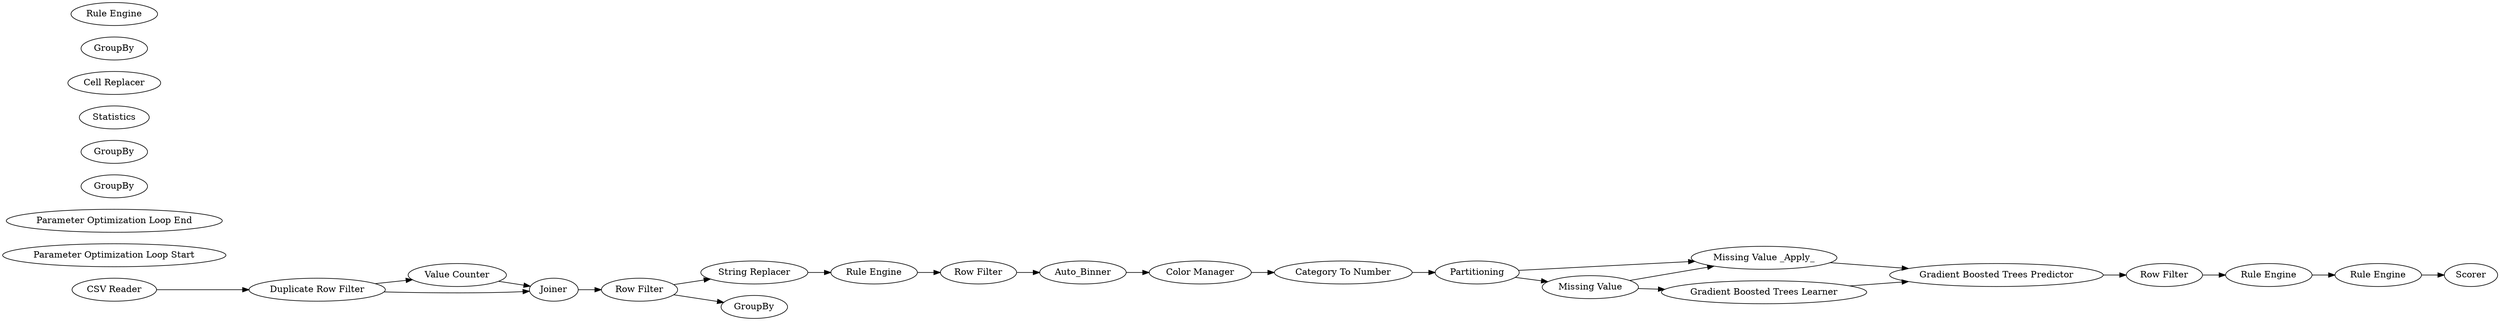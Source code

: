 digraph {
	1 [label="CSV Reader"]
	2 [label=Partitioning]
	11 [label="Missing Value"]
	13 [label="Duplicate Row Filter"]
	21 [label="Category To Number"]
	99 [label="Parameter Optimization Loop Start"]
	101 [label="Parameter Optimization Loop End"]
	108 [label="Value Counter"]
	109 [label=Joiner]
	110 [label="Row Filter"]
	111 [label=GroupBy]
	112 [label=GroupBy]
	113 [label=Statistics]
	115 [label=Auto_Binner]
	116 [label="Color Manager"]
	117 [label="Missing Value _Apply_"]
	121 [label="Gradient Boosted Trees Predictor"]
	123 [label="Gradient Boosted Trees Learner"]
	125 [label=Scorer]
	128 [label="Cell Replacer"]
	129 [label="String Replacer"]
	130 [label=GroupBy]
	131 [label=GroupBy]
	133 [label="Rule Engine"]
	134 [label="Rule Engine"]
	135 [label="Row Filter"]
	136 [label="Rule Engine"]
	137 [label="Rule Engine"]
	139 [label="Row Filter"]
	1 -> 13
	2 -> 11
	2 -> 117
	11 -> 123
	11 -> 117
	13 -> 109
	13 -> 108
	21 -> 2
	108 -> 109
	109 -> 110
	110 -> 131
	110 -> 129
	115 -> 116
	116 -> 21
	117 -> 121
	121 -> 139
	123 -> 121
	129 -> 133
	133 -> 135
	135 -> 115
	136 -> 137
	137 -> 125
	139 -> 136
	rankdir=LR
}
